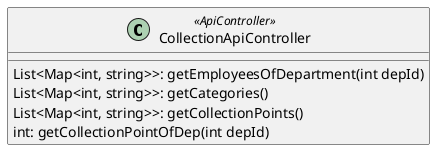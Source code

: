 @startuml
class CollectionApiController <<ApiController>> {
    List<Map<int, string>>: getEmployeesOfDepartment(int depId)
    List<Map<int, string>>: getCategories()
    List<Map<int, string>>: getCollectionPoints()
    int: getCollectionPointOfDep(int depId)
}
@enduml